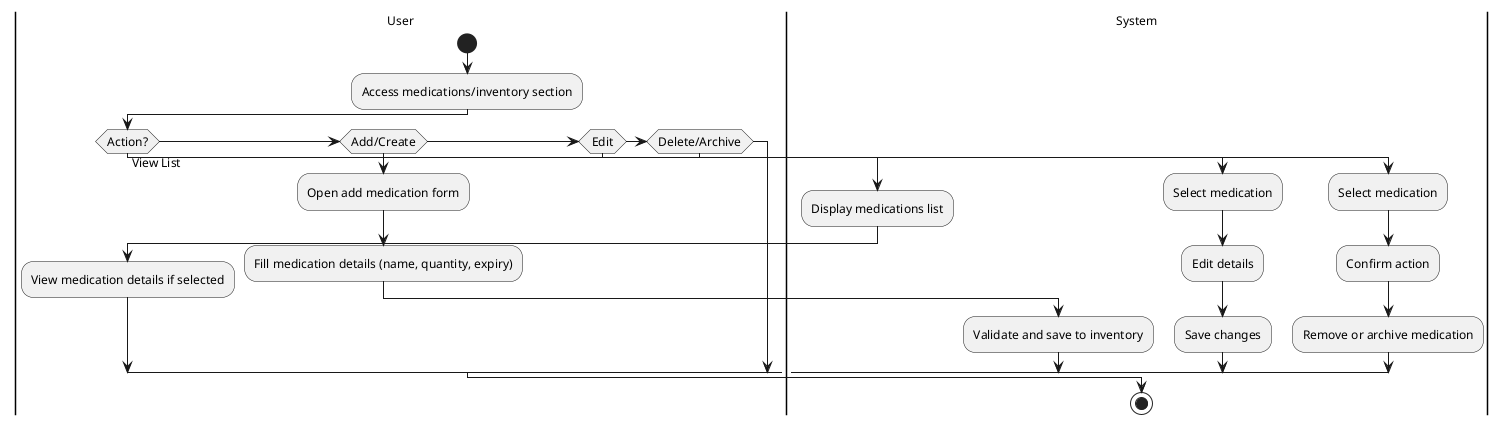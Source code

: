 @startuml Manage Medication Activity Diagram

skinparam defaultFontName "Times New Roman"
skinparam defaultFontSize 12

|User|

start

:Access medications/inventory section;

if (Action?) then (View List)

  |System|

  :Display medications list;

  |User|

  :View medication details if selected;

else if (Add/Create)

  :Open add medication form;

  :Fill medication details (name, quantity, expiry);

  |System|

  :Validate and save to inventory;

else if (Edit)

  :Select medication;

  :Edit details;

  |System|

  :Save changes;

else if (Delete/Archive)

  :Select medication;

  :Confirm action;

  |System|

  :Remove or archive medication;

endif

stop

@enduml